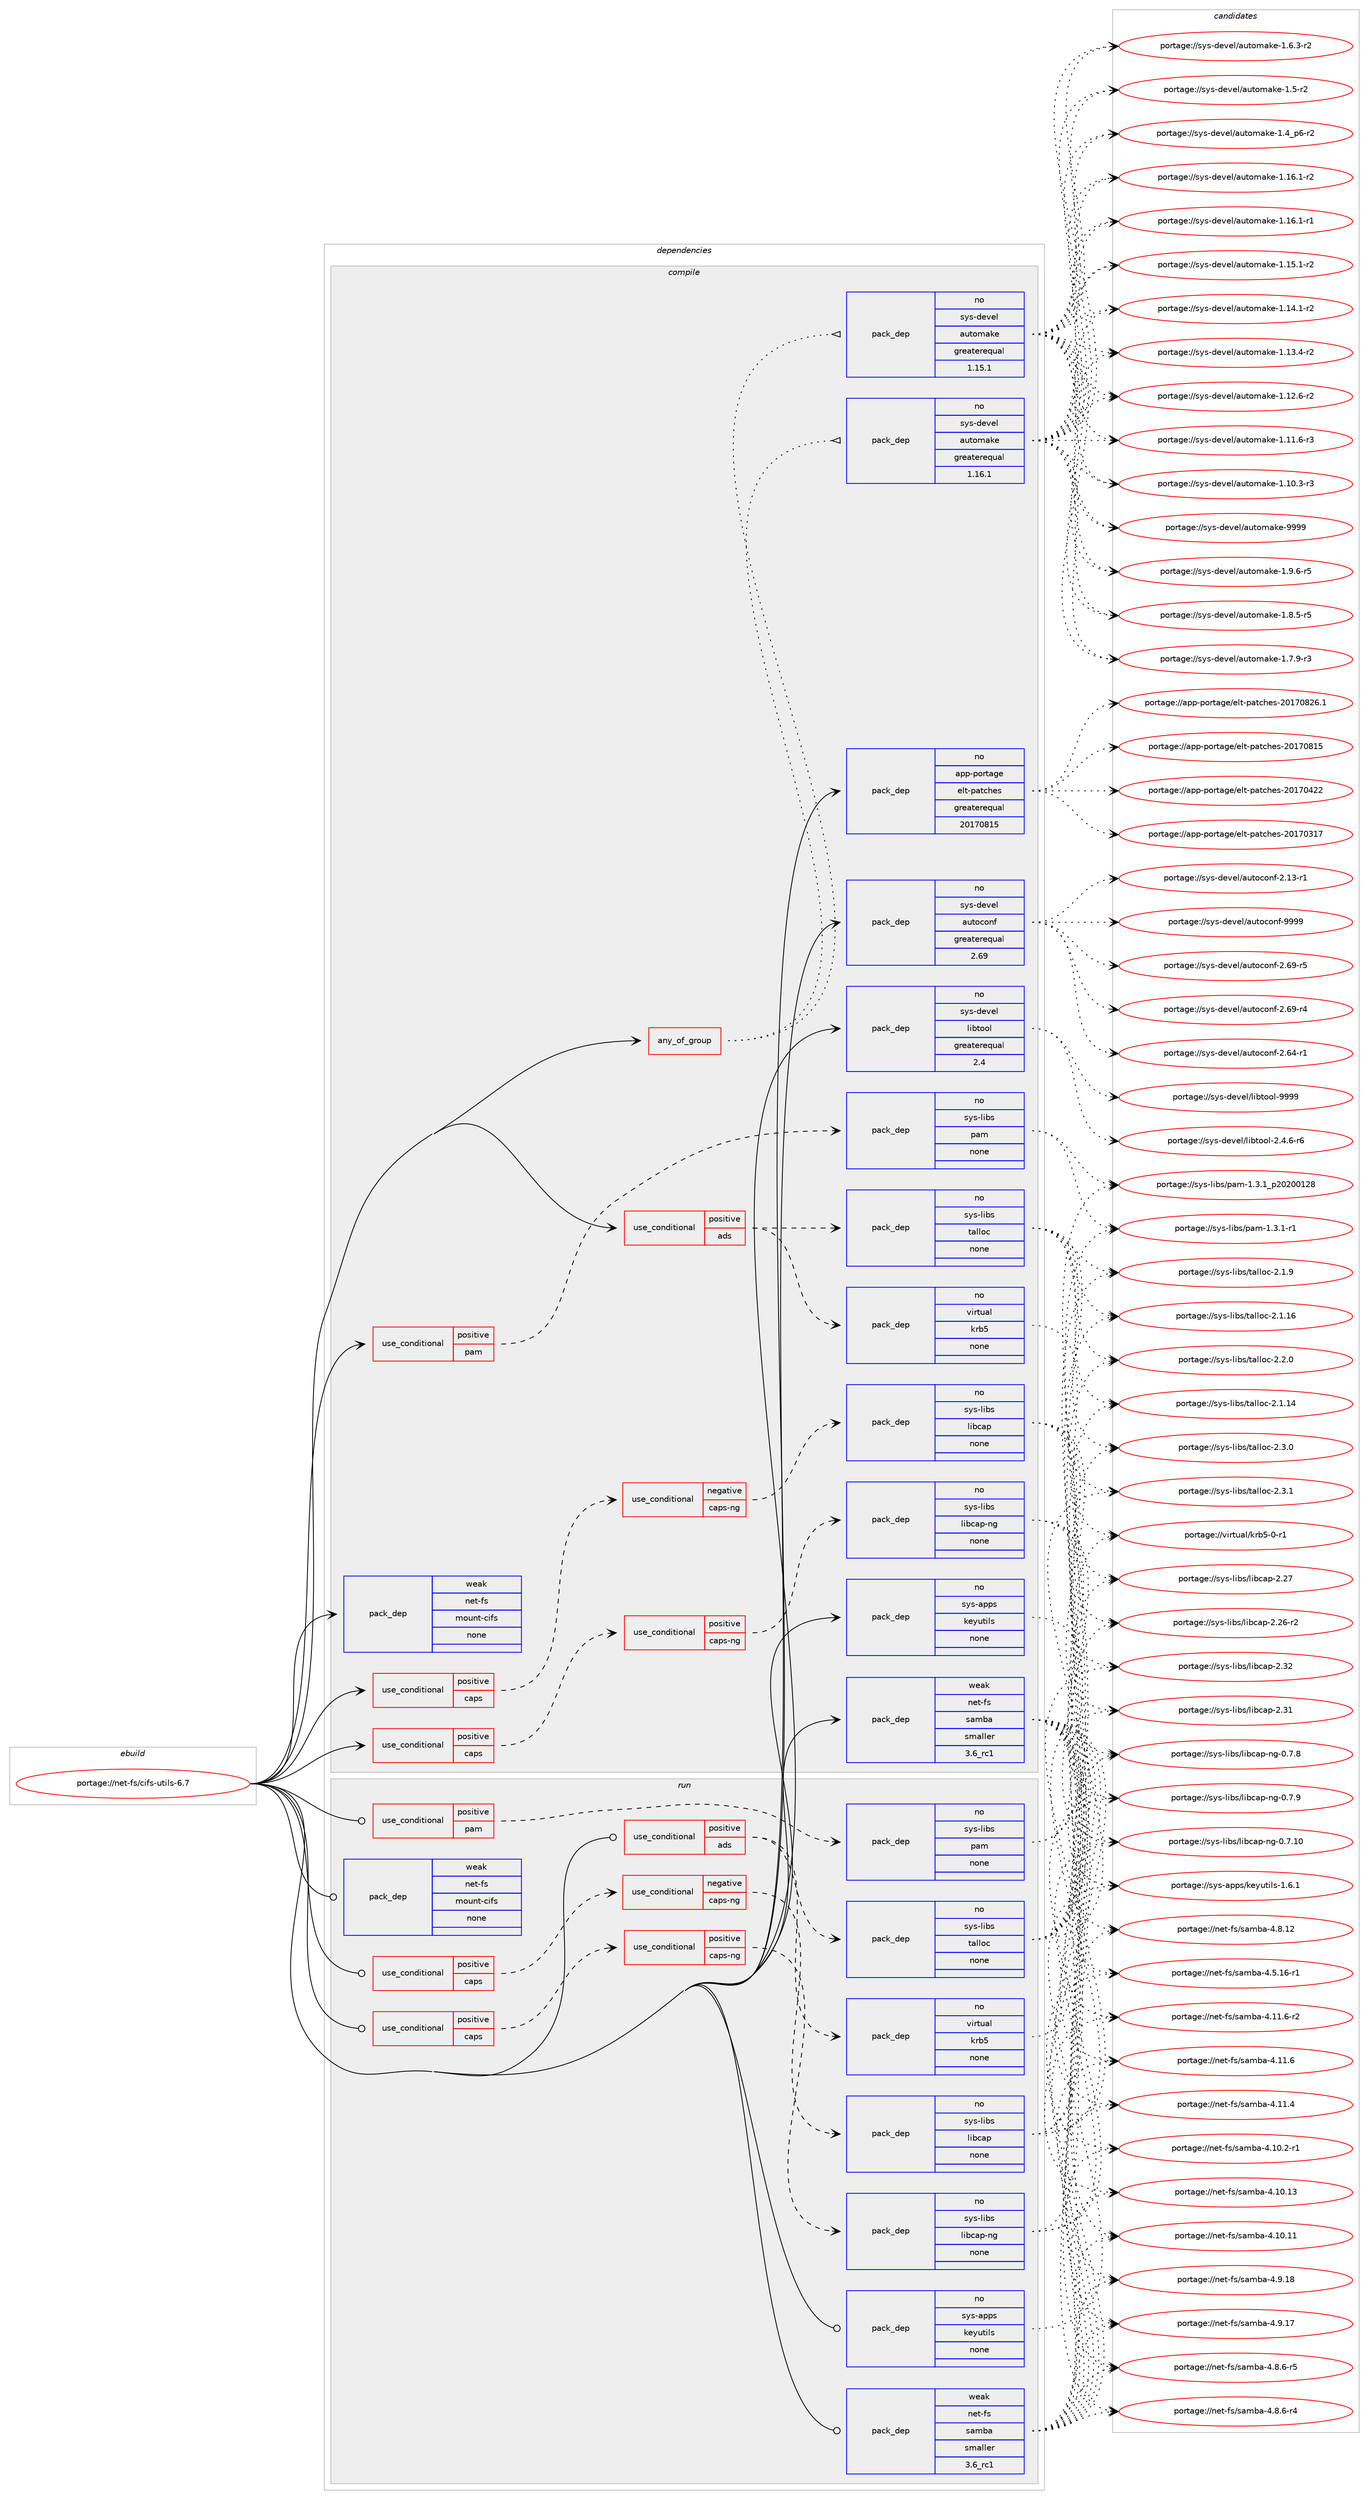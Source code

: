 digraph prolog {

# *************
# Graph options
# *************

newrank=true;
concentrate=true;
compound=true;
graph [rankdir=LR,fontname=Helvetica,fontsize=10,ranksep=1.5];#, ranksep=2.5, nodesep=0.2];
edge  [arrowhead=vee];
node  [fontname=Helvetica,fontsize=10];

# **********
# The ebuild
# **********

subgraph cluster_leftcol {
color=gray;
rank=same;
label=<<i>ebuild</i>>;
id [label="portage://net-fs/cifs-utils-6.7", color=red, width=4, href="../net-fs/cifs-utils-6.7.svg"];
}

# ****************
# The dependencies
# ****************

subgraph cluster_midcol {
color=gray;
label=<<i>dependencies</i>>;
subgraph cluster_compile {
fillcolor="#eeeeee";
style=filled;
label=<<i>compile</i>>;
subgraph any2257 {
dependency145442 [label=<<TABLE BORDER="0" CELLBORDER="1" CELLSPACING="0" CELLPADDING="4"><TR><TD CELLPADDING="10">any_of_group</TD></TR></TABLE>>, shape=none, color=red];subgraph pack111185 {
dependency145443 [label=<<TABLE BORDER="0" CELLBORDER="1" CELLSPACING="0" CELLPADDING="4" WIDTH="220"><TR><TD ROWSPAN="6" CELLPADDING="30">pack_dep</TD></TR><TR><TD WIDTH="110">no</TD></TR><TR><TD>sys-devel</TD></TR><TR><TD>automake</TD></TR><TR><TD>greaterequal</TD></TR><TR><TD>1.16.1</TD></TR></TABLE>>, shape=none, color=blue];
}
dependency145442:e -> dependency145443:w [weight=20,style="dotted",arrowhead="oinv"];
subgraph pack111186 {
dependency145444 [label=<<TABLE BORDER="0" CELLBORDER="1" CELLSPACING="0" CELLPADDING="4" WIDTH="220"><TR><TD ROWSPAN="6" CELLPADDING="30">pack_dep</TD></TR><TR><TD WIDTH="110">no</TD></TR><TR><TD>sys-devel</TD></TR><TR><TD>automake</TD></TR><TR><TD>greaterequal</TD></TR><TR><TD>1.15.1</TD></TR></TABLE>>, shape=none, color=blue];
}
dependency145442:e -> dependency145444:w [weight=20,style="dotted",arrowhead="oinv"];
}
id:e -> dependency145442:w [weight=20,style="solid",arrowhead="vee"];
subgraph cond31848 {
dependency145445 [label=<<TABLE BORDER="0" CELLBORDER="1" CELLSPACING="0" CELLPADDING="4"><TR><TD ROWSPAN="3" CELLPADDING="10">use_conditional</TD></TR><TR><TD>positive</TD></TR><TR><TD>ads</TD></TR></TABLE>>, shape=none, color=red];
subgraph pack111187 {
dependency145446 [label=<<TABLE BORDER="0" CELLBORDER="1" CELLSPACING="0" CELLPADDING="4" WIDTH="220"><TR><TD ROWSPAN="6" CELLPADDING="30">pack_dep</TD></TR><TR><TD WIDTH="110">no</TD></TR><TR><TD>sys-libs</TD></TR><TR><TD>talloc</TD></TR><TR><TD>none</TD></TR><TR><TD></TD></TR></TABLE>>, shape=none, color=blue];
}
dependency145445:e -> dependency145446:w [weight=20,style="dashed",arrowhead="vee"];
subgraph pack111188 {
dependency145447 [label=<<TABLE BORDER="0" CELLBORDER="1" CELLSPACING="0" CELLPADDING="4" WIDTH="220"><TR><TD ROWSPAN="6" CELLPADDING="30">pack_dep</TD></TR><TR><TD WIDTH="110">no</TD></TR><TR><TD>virtual</TD></TR><TR><TD>krb5</TD></TR><TR><TD>none</TD></TR><TR><TD></TD></TR></TABLE>>, shape=none, color=blue];
}
dependency145445:e -> dependency145447:w [weight=20,style="dashed",arrowhead="vee"];
}
id:e -> dependency145445:w [weight=20,style="solid",arrowhead="vee"];
subgraph cond31849 {
dependency145448 [label=<<TABLE BORDER="0" CELLBORDER="1" CELLSPACING="0" CELLPADDING="4"><TR><TD ROWSPAN="3" CELLPADDING="10">use_conditional</TD></TR><TR><TD>positive</TD></TR><TR><TD>caps</TD></TR></TABLE>>, shape=none, color=red];
subgraph cond31850 {
dependency145449 [label=<<TABLE BORDER="0" CELLBORDER="1" CELLSPACING="0" CELLPADDING="4"><TR><TD ROWSPAN="3" CELLPADDING="10">use_conditional</TD></TR><TR><TD>negative</TD></TR><TR><TD>caps-ng</TD></TR></TABLE>>, shape=none, color=red];
subgraph pack111189 {
dependency145450 [label=<<TABLE BORDER="0" CELLBORDER="1" CELLSPACING="0" CELLPADDING="4" WIDTH="220"><TR><TD ROWSPAN="6" CELLPADDING="30">pack_dep</TD></TR><TR><TD WIDTH="110">no</TD></TR><TR><TD>sys-libs</TD></TR><TR><TD>libcap</TD></TR><TR><TD>none</TD></TR><TR><TD></TD></TR></TABLE>>, shape=none, color=blue];
}
dependency145449:e -> dependency145450:w [weight=20,style="dashed",arrowhead="vee"];
}
dependency145448:e -> dependency145449:w [weight=20,style="dashed",arrowhead="vee"];
}
id:e -> dependency145448:w [weight=20,style="solid",arrowhead="vee"];
subgraph cond31851 {
dependency145451 [label=<<TABLE BORDER="0" CELLBORDER="1" CELLSPACING="0" CELLPADDING="4"><TR><TD ROWSPAN="3" CELLPADDING="10">use_conditional</TD></TR><TR><TD>positive</TD></TR><TR><TD>caps</TD></TR></TABLE>>, shape=none, color=red];
subgraph cond31852 {
dependency145452 [label=<<TABLE BORDER="0" CELLBORDER="1" CELLSPACING="0" CELLPADDING="4"><TR><TD ROWSPAN="3" CELLPADDING="10">use_conditional</TD></TR><TR><TD>positive</TD></TR><TR><TD>caps-ng</TD></TR></TABLE>>, shape=none, color=red];
subgraph pack111190 {
dependency145453 [label=<<TABLE BORDER="0" CELLBORDER="1" CELLSPACING="0" CELLPADDING="4" WIDTH="220"><TR><TD ROWSPAN="6" CELLPADDING="30">pack_dep</TD></TR><TR><TD WIDTH="110">no</TD></TR><TR><TD>sys-libs</TD></TR><TR><TD>libcap-ng</TD></TR><TR><TD>none</TD></TR><TR><TD></TD></TR></TABLE>>, shape=none, color=blue];
}
dependency145452:e -> dependency145453:w [weight=20,style="dashed",arrowhead="vee"];
}
dependency145451:e -> dependency145452:w [weight=20,style="dashed",arrowhead="vee"];
}
id:e -> dependency145451:w [weight=20,style="solid",arrowhead="vee"];
subgraph cond31853 {
dependency145454 [label=<<TABLE BORDER="0" CELLBORDER="1" CELLSPACING="0" CELLPADDING="4"><TR><TD ROWSPAN="3" CELLPADDING="10">use_conditional</TD></TR><TR><TD>positive</TD></TR><TR><TD>pam</TD></TR></TABLE>>, shape=none, color=red];
subgraph pack111191 {
dependency145455 [label=<<TABLE BORDER="0" CELLBORDER="1" CELLSPACING="0" CELLPADDING="4" WIDTH="220"><TR><TD ROWSPAN="6" CELLPADDING="30">pack_dep</TD></TR><TR><TD WIDTH="110">no</TD></TR><TR><TD>sys-libs</TD></TR><TR><TD>pam</TD></TR><TR><TD>none</TD></TR><TR><TD></TD></TR></TABLE>>, shape=none, color=blue];
}
dependency145454:e -> dependency145455:w [weight=20,style="dashed",arrowhead="vee"];
}
id:e -> dependency145454:w [weight=20,style="solid",arrowhead="vee"];
subgraph pack111192 {
dependency145456 [label=<<TABLE BORDER="0" CELLBORDER="1" CELLSPACING="0" CELLPADDING="4" WIDTH="220"><TR><TD ROWSPAN="6" CELLPADDING="30">pack_dep</TD></TR><TR><TD WIDTH="110">no</TD></TR><TR><TD>app-portage</TD></TR><TR><TD>elt-patches</TD></TR><TR><TD>greaterequal</TD></TR><TR><TD>20170815</TD></TR></TABLE>>, shape=none, color=blue];
}
id:e -> dependency145456:w [weight=20,style="solid",arrowhead="vee"];
subgraph pack111193 {
dependency145457 [label=<<TABLE BORDER="0" CELLBORDER="1" CELLSPACING="0" CELLPADDING="4" WIDTH="220"><TR><TD ROWSPAN="6" CELLPADDING="30">pack_dep</TD></TR><TR><TD WIDTH="110">no</TD></TR><TR><TD>sys-apps</TD></TR><TR><TD>keyutils</TD></TR><TR><TD>none</TD></TR><TR><TD></TD></TR></TABLE>>, shape=none, color=blue];
}
id:e -> dependency145457:w [weight=20,style="solid",arrowhead="vee"];
subgraph pack111194 {
dependency145458 [label=<<TABLE BORDER="0" CELLBORDER="1" CELLSPACING="0" CELLPADDING="4" WIDTH="220"><TR><TD ROWSPAN="6" CELLPADDING="30">pack_dep</TD></TR><TR><TD WIDTH="110">no</TD></TR><TR><TD>sys-devel</TD></TR><TR><TD>autoconf</TD></TR><TR><TD>greaterequal</TD></TR><TR><TD>2.69</TD></TR></TABLE>>, shape=none, color=blue];
}
id:e -> dependency145458:w [weight=20,style="solid",arrowhead="vee"];
subgraph pack111195 {
dependency145459 [label=<<TABLE BORDER="0" CELLBORDER="1" CELLSPACING="0" CELLPADDING="4" WIDTH="220"><TR><TD ROWSPAN="6" CELLPADDING="30">pack_dep</TD></TR><TR><TD WIDTH="110">no</TD></TR><TR><TD>sys-devel</TD></TR><TR><TD>libtool</TD></TR><TR><TD>greaterequal</TD></TR><TR><TD>2.4</TD></TR></TABLE>>, shape=none, color=blue];
}
id:e -> dependency145459:w [weight=20,style="solid",arrowhead="vee"];
subgraph pack111196 {
dependency145460 [label=<<TABLE BORDER="0" CELLBORDER="1" CELLSPACING="0" CELLPADDING="4" WIDTH="220"><TR><TD ROWSPAN="6" CELLPADDING="30">pack_dep</TD></TR><TR><TD WIDTH="110">weak</TD></TR><TR><TD>net-fs</TD></TR><TR><TD>mount-cifs</TD></TR><TR><TD>none</TD></TR><TR><TD></TD></TR></TABLE>>, shape=none, color=blue];
}
id:e -> dependency145460:w [weight=20,style="solid",arrowhead="vee"];
subgraph pack111197 {
dependency145461 [label=<<TABLE BORDER="0" CELLBORDER="1" CELLSPACING="0" CELLPADDING="4" WIDTH="220"><TR><TD ROWSPAN="6" CELLPADDING="30">pack_dep</TD></TR><TR><TD WIDTH="110">weak</TD></TR><TR><TD>net-fs</TD></TR><TR><TD>samba</TD></TR><TR><TD>smaller</TD></TR><TR><TD>3.6_rc1</TD></TR></TABLE>>, shape=none, color=blue];
}
id:e -> dependency145461:w [weight=20,style="solid",arrowhead="vee"];
}
subgraph cluster_compileandrun {
fillcolor="#eeeeee";
style=filled;
label=<<i>compile and run</i>>;
}
subgraph cluster_run {
fillcolor="#eeeeee";
style=filled;
label=<<i>run</i>>;
subgraph cond31854 {
dependency145462 [label=<<TABLE BORDER="0" CELLBORDER="1" CELLSPACING="0" CELLPADDING="4"><TR><TD ROWSPAN="3" CELLPADDING="10">use_conditional</TD></TR><TR><TD>positive</TD></TR><TR><TD>ads</TD></TR></TABLE>>, shape=none, color=red];
subgraph pack111198 {
dependency145463 [label=<<TABLE BORDER="0" CELLBORDER="1" CELLSPACING="0" CELLPADDING="4" WIDTH="220"><TR><TD ROWSPAN="6" CELLPADDING="30">pack_dep</TD></TR><TR><TD WIDTH="110">no</TD></TR><TR><TD>sys-libs</TD></TR><TR><TD>talloc</TD></TR><TR><TD>none</TD></TR><TR><TD></TD></TR></TABLE>>, shape=none, color=blue];
}
dependency145462:e -> dependency145463:w [weight=20,style="dashed",arrowhead="vee"];
subgraph pack111199 {
dependency145464 [label=<<TABLE BORDER="0" CELLBORDER="1" CELLSPACING="0" CELLPADDING="4" WIDTH="220"><TR><TD ROWSPAN="6" CELLPADDING="30">pack_dep</TD></TR><TR><TD WIDTH="110">no</TD></TR><TR><TD>virtual</TD></TR><TR><TD>krb5</TD></TR><TR><TD>none</TD></TR><TR><TD></TD></TR></TABLE>>, shape=none, color=blue];
}
dependency145462:e -> dependency145464:w [weight=20,style="dashed",arrowhead="vee"];
}
id:e -> dependency145462:w [weight=20,style="solid",arrowhead="odot"];
subgraph cond31855 {
dependency145465 [label=<<TABLE BORDER="0" CELLBORDER="1" CELLSPACING="0" CELLPADDING="4"><TR><TD ROWSPAN="3" CELLPADDING="10">use_conditional</TD></TR><TR><TD>positive</TD></TR><TR><TD>caps</TD></TR></TABLE>>, shape=none, color=red];
subgraph cond31856 {
dependency145466 [label=<<TABLE BORDER="0" CELLBORDER="1" CELLSPACING="0" CELLPADDING="4"><TR><TD ROWSPAN="3" CELLPADDING="10">use_conditional</TD></TR><TR><TD>negative</TD></TR><TR><TD>caps-ng</TD></TR></TABLE>>, shape=none, color=red];
subgraph pack111200 {
dependency145467 [label=<<TABLE BORDER="0" CELLBORDER="1" CELLSPACING="0" CELLPADDING="4" WIDTH="220"><TR><TD ROWSPAN="6" CELLPADDING="30">pack_dep</TD></TR><TR><TD WIDTH="110">no</TD></TR><TR><TD>sys-libs</TD></TR><TR><TD>libcap</TD></TR><TR><TD>none</TD></TR><TR><TD></TD></TR></TABLE>>, shape=none, color=blue];
}
dependency145466:e -> dependency145467:w [weight=20,style="dashed",arrowhead="vee"];
}
dependency145465:e -> dependency145466:w [weight=20,style="dashed",arrowhead="vee"];
}
id:e -> dependency145465:w [weight=20,style="solid",arrowhead="odot"];
subgraph cond31857 {
dependency145468 [label=<<TABLE BORDER="0" CELLBORDER="1" CELLSPACING="0" CELLPADDING="4"><TR><TD ROWSPAN="3" CELLPADDING="10">use_conditional</TD></TR><TR><TD>positive</TD></TR><TR><TD>caps</TD></TR></TABLE>>, shape=none, color=red];
subgraph cond31858 {
dependency145469 [label=<<TABLE BORDER="0" CELLBORDER="1" CELLSPACING="0" CELLPADDING="4"><TR><TD ROWSPAN="3" CELLPADDING="10">use_conditional</TD></TR><TR><TD>positive</TD></TR><TR><TD>caps-ng</TD></TR></TABLE>>, shape=none, color=red];
subgraph pack111201 {
dependency145470 [label=<<TABLE BORDER="0" CELLBORDER="1" CELLSPACING="0" CELLPADDING="4" WIDTH="220"><TR><TD ROWSPAN="6" CELLPADDING="30">pack_dep</TD></TR><TR><TD WIDTH="110">no</TD></TR><TR><TD>sys-libs</TD></TR><TR><TD>libcap-ng</TD></TR><TR><TD>none</TD></TR><TR><TD></TD></TR></TABLE>>, shape=none, color=blue];
}
dependency145469:e -> dependency145470:w [weight=20,style="dashed",arrowhead="vee"];
}
dependency145468:e -> dependency145469:w [weight=20,style="dashed",arrowhead="vee"];
}
id:e -> dependency145468:w [weight=20,style="solid",arrowhead="odot"];
subgraph cond31859 {
dependency145471 [label=<<TABLE BORDER="0" CELLBORDER="1" CELLSPACING="0" CELLPADDING="4"><TR><TD ROWSPAN="3" CELLPADDING="10">use_conditional</TD></TR><TR><TD>positive</TD></TR><TR><TD>pam</TD></TR></TABLE>>, shape=none, color=red];
subgraph pack111202 {
dependency145472 [label=<<TABLE BORDER="0" CELLBORDER="1" CELLSPACING="0" CELLPADDING="4" WIDTH="220"><TR><TD ROWSPAN="6" CELLPADDING="30">pack_dep</TD></TR><TR><TD WIDTH="110">no</TD></TR><TR><TD>sys-libs</TD></TR><TR><TD>pam</TD></TR><TR><TD>none</TD></TR><TR><TD></TD></TR></TABLE>>, shape=none, color=blue];
}
dependency145471:e -> dependency145472:w [weight=20,style="dashed",arrowhead="vee"];
}
id:e -> dependency145471:w [weight=20,style="solid",arrowhead="odot"];
subgraph pack111203 {
dependency145473 [label=<<TABLE BORDER="0" CELLBORDER="1" CELLSPACING="0" CELLPADDING="4" WIDTH="220"><TR><TD ROWSPAN="6" CELLPADDING="30">pack_dep</TD></TR><TR><TD WIDTH="110">no</TD></TR><TR><TD>sys-apps</TD></TR><TR><TD>keyutils</TD></TR><TR><TD>none</TD></TR><TR><TD></TD></TR></TABLE>>, shape=none, color=blue];
}
id:e -> dependency145473:w [weight=20,style="solid",arrowhead="odot"];
subgraph pack111204 {
dependency145474 [label=<<TABLE BORDER="0" CELLBORDER="1" CELLSPACING="0" CELLPADDING="4" WIDTH="220"><TR><TD ROWSPAN="6" CELLPADDING="30">pack_dep</TD></TR><TR><TD WIDTH="110">weak</TD></TR><TR><TD>net-fs</TD></TR><TR><TD>mount-cifs</TD></TR><TR><TD>none</TD></TR><TR><TD></TD></TR></TABLE>>, shape=none, color=blue];
}
id:e -> dependency145474:w [weight=20,style="solid",arrowhead="odot"];
subgraph pack111205 {
dependency145475 [label=<<TABLE BORDER="0" CELLBORDER="1" CELLSPACING="0" CELLPADDING="4" WIDTH="220"><TR><TD ROWSPAN="6" CELLPADDING="30">pack_dep</TD></TR><TR><TD WIDTH="110">weak</TD></TR><TR><TD>net-fs</TD></TR><TR><TD>samba</TD></TR><TR><TD>smaller</TD></TR><TR><TD>3.6_rc1</TD></TR></TABLE>>, shape=none, color=blue];
}
id:e -> dependency145475:w [weight=20,style="solid",arrowhead="odot"];
}
}

# **************
# The candidates
# **************

subgraph cluster_choices {
rank=same;
color=gray;
label=<<i>candidates</i>>;

subgraph choice111185 {
color=black;
nodesep=1;
choice115121115451001011181011084797117116111109971071014557575757 [label="portage://sys-devel/automake-9999", color=red, width=4,href="../sys-devel/automake-9999.svg"];
choice115121115451001011181011084797117116111109971071014549465746544511453 [label="portage://sys-devel/automake-1.9.6-r5", color=red, width=4,href="../sys-devel/automake-1.9.6-r5.svg"];
choice115121115451001011181011084797117116111109971071014549465646534511453 [label="portage://sys-devel/automake-1.8.5-r5", color=red, width=4,href="../sys-devel/automake-1.8.5-r5.svg"];
choice115121115451001011181011084797117116111109971071014549465546574511451 [label="portage://sys-devel/automake-1.7.9-r3", color=red, width=4,href="../sys-devel/automake-1.7.9-r3.svg"];
choice115121115451001011181011084797117116111109971071014549465446514511450 [label="portage://sys-devel/automake-1.6.3-r2", color=red, width=4,href="../sys-devel/automake-1.6.3-r2.svg"];
choice11512111545100101118101108479711711611110997107101454946534511450 [label="portage://sys-devel/automake-1.5-r2", color=red, width=4,href="../sys-devel/automake-1.5-r2.svg"];
choice115121115451001011181011084797117116111109971071014549465295112544511450 [label="portage://sys-devel/automake-1.4_p6-r2", color=red, width=4,href="../sys-devel/automake-1.4_p6-r2.svg"];
choice11512111545100101118101108479711711611110997107101454946495446494511450 [label="portage://sys-devel/automake-1.16.1-r2", color=red, width=4,href="../sys-devel/automake-1.16.1-r2.svg"];
choice11512111545100101118101108479711711611110997107101454946495446494511449 [label="portage://sys-devel/automake-1.16.1-r1", color=red, width=4,href="../sys-devel/automake-1.16.1-r1.svg"];
choice11512111545100101118101108479711711611110997107101454946495346494511450 [label="portage://sys-devel/automake-1.15.1-r2", color=red, width=4,href="../sys-devel/automake-1.15.1-r2.svg"];
choice11512111545100101118101108479711711611110997107101454946495246494511450 [label="portage://sys-devel/automake-1.14.1-r2", color=red, width=4,href="../sys-devel/automake-1.14.1-r2.svg"];
choice11512111545100101118101108479711711611110997107101454946495146524511450 [label="portage://sys-devel/automake-1.13.4-r2", color=red, width=4,href="../sys-devel/automake-1.13.4-r2.svg"];
choice11512111545100101118101108479711711611110997107101454946495046544511450 [label="portage://sys-devel/automake-1.12.6-r2", color=red, width=4,href="../sys-devel/automake-1.12.6-r2.svg"];
choice11512111545100101118101108479711711611110997107101454946494946544511451 [label="portage://sys-devel/automake-1.11.6-r3", color=red, width=4,href="../sys-devel/automake-1.11.6-r3.svg"];
choice11512111545100101118101108479711711611110997107101454946494846514511451 [label="portage://sys-devel/automake-1.10.3-r3", color=red, width=4,href="../sys-devel/automake-1.10.3-r3.svg"];
dependency145443:e -> choice115121115451001011181011084797117116111109971071014557575757:w [style=dotted,weight="100"];
dependency145443:e -> choice115121115451001011181011084797117116111109971071014549465746544511453:w [style=dotted,weight="100"];
dependency145443:e -> choice115121115451001011181011084797117116111109971071014549465646534511453:w [style=dotted,weight="100"];
dependency145443:e -> choice115121115451001011181011084797117116111109971071014549465546574511451:w [style=dotted,weight="100"];
dependency145443:e -> choice115121115451001011181011084797117116111109971071014549465446514511450:w [style=dotted,weight="100"];
dependency145443:e -> choice11512111545100101118101108479711711611110997107101454946534511450:w [style=dotted,weight="100"];
dependency145443:e -> choice115121115451001011181011084797117116111109971071014549465295112544511450:w [style=dotted,weight="100"];
dependency145443:e -> choice11512111545100101118101108479711711611110997107101454946495446494511450:w [style=dotted,weight="100"];
dependency145443:e -> choice11512111545100101118101108479711711611110997107101454946495446494511449:w [style=dotted,weight="100"];
dependency145443:e -> choice11512111545100101118101108479711711611110997107101454946495346494511450:w [style=dotted,weight="100"];
dependency145443:e -> choice11512111545100101118101108479711711611110997107101454946495246494511450:w [style=dotted,weight="100"];
dependency145443:e -> choice11512111545100101118101108479711711611110997107101454946495146524511450:w [style=dotted,weight="100"];
dependency145443:e -> choice11512111545100101118101108479711711611110997107101454946495046544511450:w [style=dotted,weight="100"];
dependency145443:e -> choice11512111545100101118101108479711711611110997107101454946494946544511451:w [style=dotted,weight="100"];
dependency145443:e -> choice11512111545100101118101108479711711611110997107101454946494846514511451:w [style=dotted,weight="100"];
}
subgraph choice111186 {
color=black;
nodesep=1;
choice115121115451001011181011084797117116111109971071014557575757 [label="portage://sys-devel/automake-9999", color=red, width=4,href="../sys-devel/automake-9999.svg"];
choice115121115451001011181011084797117116111109971071014549465746544511453 [label="portage://sys-devel/automake-1.9.6-r5", color=red, width=4,href="../sys-devel/automake-1.9.6-r5.svg"];
choice115121115451001011181011084797117116111109971071014549465646534511453 [label="portage://sys-devel/automake-1.8.5-r5", color=red, width=4,href="../sys-devel/automake-1.8.5-r5.svg"];
choice115121115451001011181011084797117116111109971071014549465546574511451 [label="portage://sys-devel/automake-1.7.9-r3", color=red, width=4,href="../sys-devel/automake-1.7.9-r3.svg"];
choice115121115451001011181011084797117116111109971071014549465446514511450 [label="portage://sys-devel/automake-1.6.3-r2", color=red, width=4,href="../sys-devel/automake-1.6.3-r2.svg"];
choice11512111545100101118101108479711711611110997107101454946534511450 [label="portage://sys-devel/automake-1.5-r2", color=red, width=4,href="../sys-devel/automake-1.5-r2.svg"];
choice115121115451001011181011084797117116111109971071014549465295112544511450 [label="portage://sys-devel/automake-1.4_p6-r2", color=red, width=4,href="../sys-devel/automake-1.4_p6-r2.svg"];
choice11512111545100101118101108479711711611110997107101454946495446494511450 [label="portage://sys-devel/automake-1.16.1-r2", color=red, width=4,href="../sys-devel/automake-1.16.1-r2.svg"];
choice11512111545100101118101108479711711611110997107101454946495446494511449 [label="portage://sys-devel/automake-1.16.1-r1", color=red, width=4,href="../sys-devel/automake-1.16.1-r1.svg"];
choice11512111545100101118101108479711711611110997107101454946495346494511450 [label="portage://sys-devel/automake-1.15.1-r2", color=red, width=4,href="../sys-devel/automake-1.15.1-r2.svg"];
choice11512111545100101118101108479711711611110997107101454946495246494511450 [label="portage://sys-devel/automake-1.14.1-r2", color=red, width=4,href="../sys-devel/automake-1.14.1-r2.svg"];
choice11512111545100101118101108479711711611110997107101454946495146524511450 [label="portage://sys-devel/automake-1.13.4-r2", color=red, width=4,href="../sys-devel/automake-1.13.4-r2.svg"];
choice11512111545100101118101108479711711611110997107101454946495046544511450 [label="portage://sys-devel/automake-1.12.6-r2", color=red, width=4,href="../sys-devel/automake-1.12.6-r2.svg"];
choice11512111545100101118101108479711711611110997107101454946494946544511451 [label="portage://sys-devel/automake-1.11.6-r3", color=red, width=4,href="../sys-devel/automake-1.11.6-r3.svg"];
choice11512111545100101118101108479711711611110997107101454946494846514511451 [label="portage://sys-devel/automake-1.10.3-r3", color=red, width=4,href="../sys-devel/automake-1.10.3-r3.svg"];
dependency145444:e -> choice115121115451001011181011084797117116111109971071014557575757:w [style=dotted,weight="100"];
dependency145444:e -> choice115121115451001011181011084797117116111109971071014549465746544511453:w [style=dotted,weight="100"];
dependency145444:e -> choice115121115451001011181011084797117116111109971071014549465646534511453:w [style=dotted,weight="100"];
dependency145444:e -> choice115121115451001011181011084797117116111109971071014549465546574511451:w [style=dotted,weight="100"];
dependency145444:e -> choice115121115451001011181011084797117116111109971071014549465446514511450:w [style=dotted,weight="100"];
dependency145444:e -> choice11512111545100101118101108479711711611110997107101454946534511450:w [style=dotted,weight="100"];
dependency145444:e -> choice115121115451001011181011084797117116111109971071014549465295112544511450:w [style=dotted,weight="100"];
dependency145444:e -> choice11512111545100101118101108479711711611110997107101454946495446494511450:w [style=dotted,weight="100"];
dependency145444:e -> choice11512111545100101118101108479711711611110997107101454946495446494511449:w [style=dotted,weight="100"];
dependency145444:e -> choice11512111545100101118101108479711711611110997107101454946495346494511450:w [style=dotted,weight="100"];
dependency145444:e -> choice11512111545100101118101108479711711611110997107101454946495246494511450:w [style=dotted,weight="100"];
dependency145444:e -> choice11512111545100101118101108479711711611110997107101454946495146524511450:w [style=dotted,weight="100"];
dependency145444:e -> choice11512111545100101118101108479711711611110997107101454946495046544511450:w [style=dotted,weight="100"];
dependency145444:e -> choice11512111545100101118101108479711711611110997107101454946494946544511451:w [style=dotted,weight="100"];
dependency145444:e -> choice11512111545100101118101108479711711611110997107101454946494846514511451:w [style=dotted,weight="100"];
}
subgraph choice111187 {
color=black;
nodesep=1;
choice1151211154510810598115471169710810811199455046514649 [label="portage://sys-libs/talloc-2.3.1", color=red, width=4,href="../sys-libs/talloc-2.3.1.svg"];
choice1151211154510810598115471169710810811199455046514648 [label="portage://sys-libs/talloc-2.3.0", color=red, width=4,href="../sys-libs/talloc-2.3.0.svg"];
choice1151211154510810598115471169710810811199455046504648 [label="portage://sys-libs/talloc-2.2.0", color=red, width=4,href="../sys-libs/talloc-2.2.0.svg"];
choice1151211154510810598115471169710810811199455046494657 [label="portage://sys-libs/talloc-2.1.9", color=red, width=4,href="../sys-libs/talloc-2.1.9.svg"];
choice115121115451081059811547116971081081119945504649464954 [label="portage://sys-libs/talloc-2.1.16", color=red, width=4,href="../sys-libs/talloc-2.1.16.svg"];
choice115121115451081059811547116971081081119945504649464952 [label="portage://sys-libs/talloc-2.1.14", color=red, width=4,href="../sys-libs/talloc-2.1.14.svg"];
dependency145446:e -> choice1151211154510810598115471169710810811199455046514649:w [style=dotted,weight="100"];
dependency145446:e -> choice1151211154510810598115471169710810811199455046514648:w [style=dotted,weight="100"];
dependency145446:e -> choice1151211154510810598115471169710810811199455046504648:w [style=dotted,weight="100"];
dependency145446:e -> choice1151211154510810598115471169710810811199455046494657:w [style=dotted,weight="100"];
dependency145446:e -> choice115121115451081059811547116971081081119945504649464954:w [style=dotted,weight="100"];
dependency145446:e -> choice115121115451081059811547116971081081119945504649464952:w [style=dotted,weight="100"];
}
subgraph choice111188 {
color=black;
nodesep=1;
choice1181051141161179710847107114985345484511449 [label="portage://virtual/krb5-0-r1", color=red, width=4,href="../virtual/krb5-0-r1.svg"];
dependency145447:e -> choice1181051141161179710847107114985345484511449:w [style=dotted,weight="100"];
}
subgraph choice111189 {
color=black;
nodesep=1;
choice1151211154510810598115471081059899971124550465150 [label="portage://sys-libs/libcap-2.32", color=red, width=4,href="../sys-libs/libcap-2.32.svg"];
choice1151211154510810598115471081059899971124550465149 [label="portage://sys-libs/libcap-2.31", color=red, width=4,href="../sys-libs/libcap-2.31.svg"];
choice1151211154510810598115471081059899971124550465055 [label="portage://sys-libs/libcap-2.27", color=red, width=4,href="../sys-libs/libcap-2.27.svg"];
choice11512111545108105981154710810598999711245504650544511450 [label="portage://sys-libs/libcap-2.26-r2", color=red, width=4,href="../sys-libs/libcap-2.26-r2.svg"];
dependency145450:e -> choice1151211154510810598115471081059899971124550465150:w [style=dotted,weight="100"];
dependency145450:e -> choice1151211154510810598115471081059899971124550465149:w [style=dotted,weight="100"];
dependency145450:e -> choice1151211154510810598115471081059899971124550465055:w [style=dotted,weight="100"];
dependency145450:e -> choice11512111545108105981154710810598999711245504650544511450:w [style=dotted,weight="100"];
}
subgraph choice111190 {
color=black;
nodesep=1;
choice11512111545108105981154710810598999711245110103454846554657 [label="portage://sys-libs/libcap-ng-0.7.9", color=red, width=4,href="../sys-libs/libcap-ng-0.7.9.svg"];
choice11512111545108105981154710810598999711245110103454846554656 [label="portage://sys-libs/libcap-ng-0.7.8", color=red, width=4,href="../sys-libs/libcap-ng-0.7.8.svg"];
choice1151211154510810598115471081059899971124511010345484655464948 [label="portage://sys-libs/libcap-ng-0.7.10", color=red, width=4,href="../sys-libs/libcap-ng-0.7.10.svg"];
dependency145453:e -> choice11512111545108105981154710810598999711245110103454846554657:w [style=dotted,weight="100"];
dependency145453:e -> choice11512111545108105981154710810598999711245110103454846554656:w [style=dotted,weight="100"];
dependency145453:e -> choice1151211154510810598115471081059899971124511010345484655464948:w [style=dotted,weight="100"];
}
subgraph choice111191 {
color=black;
nodesep=1;
choice11512111545108105981154711297109454946514649951125048504848495056 [label="portage://sys-libs/pam-1.3.1_p20200128", color=red, width=4,href="../sys-libs/pam-1.3.1_p20200128.svg"];
choice115121115451081059811547112971094549465146494511449 [label="portage://sys-libs/pam-1.3.1-r1", color=red, width=4,href="../sys-libs/pam-1.3.1-r1.svg"];
dependency145455:e -> choice11512111545108105981154711297109454946514649951125048504848495056:w [style=dotted,weight="100"];
dependency145455:e -> choice115121115451081059811547112971094549465146494511449:w [style=dotted,weight="100"];
}
subgraph choice111192 {
color=black;
nodesep=1;
choice971121124511211111411697103101471011081164511297116991041011154550484955485650544649 [label="portage://app-portage/elt-patches-20170826.1", color=red, width=4,href="../app-portage/elt-patches-20170826.1.svg"];
choice97112112451121111141169710310147101108116451129711699104101115455048495548564953 [label="portage://app-portage/elt-patches-20170815", color=red, width=4,href="../app-portage/elt-patches-20170815.svg"];
choice97112112451121111141169710310147101108116451129711699104101115455048495548525050 [label="portage://app-portage/elt-patches-20170422", color=red, width=4,href="../app-portage/elt-patches-20170422.svg"];
choice97112112451121111141169710310147101108116451129711699104101115455048495548514955 [label="portage://app-portage/elt-patches-20170317", color=red, width=4,href="../app-portage/elt-patches-20170317.svg"];
dependency145456:e -> choice971121124511211111411697103101471011081164511297116991041011154550484955485650544649:w [style=dotted,weight="100"];
dependency145456:e -> choice97112112451121111141169710310147101108116451129711699104101115455048495548564953:w [style=dotted,weight="100"];
dependency145456:e -> choice97112112451121111141169710310147101108116451129711699104101115455048495548525050:w [style=dotted,weight="100"];
dependency145456:e -> choice97112112451121111141169710310147101108116451129711699104101115455048495548514955:w [style=dotted,weight="100"];
}
subgraph choice111193 {
color=black;
nodesep=1;
choice115121115459711211211547107101121117116105108115454946544649 [label="portage://sys-apps/keyutils-1.6.1", color=red, width=4,href="../sys-apps/keyutils-1.6.1.svg"];
dependency145457:e -> choice115121115459711211211547107101121117116105108115454946544649:w [style=dotted,weight="100"];
}
subgraph choice111194 {
color=black;
nodesep=1;
choice115121115451001011181011084797117116111991111101024557575757 [label="portage://sys-devel/autoconf-9999", color=red, width=4,href="../sys-devel/autoconf-9999.svg"];
choice1151211154510010111810110847971171161119911111010245504654574511453 [label="portage://sys-devel/autoconf-2.69-r5", color=red, width=4,href="../sys-devel/autoconf-2.69-r5.svg"];
choice1151211154510010111810110847971171161119911111010245504654574511452 [label="portage://sys-devel/autoconf-2.69-r4", color=red, width=4,href="../sys-devel/autoconf-2.69-r4.svg"];
choice1151211154510010111810110847971171161119911111010245504654524511449 [label="portage://sys-devel/autoconf-2.64-r1", color=red, width=4,href="../sys-devel/autoconf-2.64-r1.svg"];
choice1151211154510010111810110847971171161119911111010245504649514511449 [label="portage://sys-devel/autoconf-2.13-r1", color=red, width=4,href="../sys-devel/autoconf-2.13-r1.svg"];
dependency145458:e -> choice115121115451001011181011084797117116111991111101024557575757:w [style=dotted,weight="100"];
dependency145458:e -> choice1151211154510010111810110847971171161119911111010245504654574511453:w [style=dotted,weight="100"];
dependency145458:e -> choice1151211154510010111810110847971171161119911111010245504654574511452:w [style=dotted,weight="100"];
dependency145458:e -> choice1151211154510010111810110847971171161119911111010245504654524511449:w [style=dotted,weight="100"];
dependency145458:e -> choice1151211154510010111810110847971171161119911111010245504649514511449:w [style=dotted,weight="100"];
}
subgraph choice111195 {
color=black;
nodesep=1;
choice1151211154510010111810110847108105981161111111084557575757 [label="portage://sys-devel/libtool-9999", color=red, width=4,href="../sys-devel/libtool-9999.svg"];
choice1151211154510010111810110847108105981161111111084550465246544511454 [label="portage://sys-devel/libtool-2.4.6-r6", color=red, width=4,href="../sys-devel/libtool-2.4.6-r6.svg"];
dependency145459:e -> choice1151211154510010111810110847108105981161111111084557575757:w [style=dotted,weight="100"];
dependency145459:e -> choice1151211154510010111810110847108105981161111111084550465246544511454:w [style=dotted,weight="100"];
}
subgraph choice111196 {
color=black;
nodesep=1;
}
subgraph choice111197 {
color=black;
nodesep=1;
choice110101116451021154711597109989745524657464956 [label="portage://net-fs/samba-4.9.18", color=red, width=4,href="../net-fs/samba-4.9.18.svg"];
choice110101116451021154711597109989745524657464955 [label="portage://net-fs/samba-4.9.17", color=red, width=4,href="../net-fs/samba-4.9.17.svg"];
choice11010111645102115471159710998974552465646544511453 [label="portage://net-fs/samba-4.8.6-r5", color=red, width=4,href="../net-fs/samba-4.8.6-r5.svg"];
choice11010111645102115471159710998974552465646544511452 [label="portage://net-fs/samba-4.8.6-r4", color=red, width=4,href="../net-fs/samba-4.8.6-r4.svg"];
choice110101116451021154711597109989745524656464950 [label="portage://net-fs/samba-4.8.12", color=red, width=4,href="../net-fs/samba-4.8.12.svg"];
choice1101011164510211547115971099897455246534649544511449 [label="portage://net-fs/samba-4.5.16-r1", color=red, width=4,href="../net-fs/samba-4.5.16-r1.svg"];
choice1101011164510211547115971099897455246494946544511450 [label="portage://net-fs/samba-4.11.6-r2", color=red, width=4,href="../net-fs/samba-4.11.6-r2.svg"];
choice110101116451021154711597109989745524649494654 [label="portage://net-fs/samba-4.11.6", color=red, width=4,href="../net-fs/samba-4.11.6.svg"];
choice110101116451021154711597109989745524649494652 [label="portage://net-fs/samba-4.11.4", color=red, width=4,href="../net-fs/samba-4.11.4.svg"];
choice1101011164510211547115971099897455246494846504511449 [label="portage://net-fs/samba-4.10.2-r1", color=red, width=4,href="../net-fs/samba-4.10.2-r1.svg"];
choice11010111645102115471159710998974552464948464951 [label="portage://net-fs/samba-4.10.13", color=red, width=4,href="../net-fs/samba-4.10.13.svg"];
choice11010111645102115471159710998974552464948464949 [label="portage://net-fs/samba-4.10.11", color=red, width=4,href="../net-fs/samba-4.10.11.svg"];
dependency145461:e -> choice110101116451021154711597109989745524657464956:w [style=dotted,weight="100"];
dependency145461:e -> choice110101116451021154711597109989745524657464955:w [style=dotted,weight="100"];
dependency145461:e -> choice11010111645102115471159710998974552465646544511453:w [style=dotted,weight="100"];
dependency145461:e -> choice11010111645102115471159710998974552465646544511452:w [style=dotted,weight="100"];
dependency145461:e -> choice110101116451021154711597109989745524656464950:w [style=dotted,weight="100"];
dependency145461:e -> choice1101011164510211547115971099897455246534649544511449:w [style=dotted,weight="100"];
dependency145461:e -> choice1101011164510211547115971099897455246494946544511450:w [style=dotted,weight="100"];
dependency145461:e -> choice110101116451021154711597109989745524649494654:w [style=dotted,weight="100"];
dependency145461:e -> choice110101116451021154711597109989745524649494652:w [style=dotted,weight="100"];
dependency145461:e -> choice1101011164510211547115971099897455246494846504511449:w [style=dotted,weight="100"];
dependency145461:e -> choice11010111645102115471159710998974552464948464951:w [style=dotted,weight="100"];
dependency145461:e -> choice11010111645102115471159710998974552464948464949:w [style=dotted,weight="100"];
}
subgraph choice111198 {
color=black;
nodesep=1;
choice1151211154510810598115471169710810811199455046514649 [label="portage://sys-libs/talloc-2.3.1", color=red, width=4,href="../sys-libs/talloc-2.3.1.svg"];
choice1151211154510810598115471169710810811199455046514648 [label="portage://sys-libs/talloc-2.3.0", color=red, width=4,href="../sys-libs/talloc-2.3.0.svg"];
choice1151211154510810598115471169710810811199455046504648 [label="portage://sys-libs/talloc-2.2.0", color=red, width=4,href="../sys-libs/talloc-2.2.0.svg"];
choice1151211154510810598115471169710810811199455046494657 [label="portage://sys-libs/talloc-2.1.9", color=red, width=4,href="../sys-libs/talloc-2.1.9.svg"];
choice115121115451081059811547116971081081119945504649464954 [label="portage://sys-libs/talloc-2.1.16", color=red, width=4,href="../sys-libs/talloc-2.1.16.svg"];
choice115121115451081059811547116971081081119945504649464952 [label="portage://sys-libs/talloc-2.1.14", color=red, width=4,href="../sys-libs/talloc-2.1.14.svg"];
dependency145463:e -> choice1151211154510810598115471169710810811199455046514649:w [style=dotted,weight="100"];
dependency145463:e -> choice1151211154510810598115471169710810811199455046514648:w [style=dotted,weight="100"];
dependency145463:e -> choice1151211154510810598115471169710810811199455046504648:w [style=dotted,weight="100"];
dependency145463:e -> choice1151211154510810598115471169710810811199455046494657:w [style=dotted,weight="100"];
dependency145463:e -> choice115121115451081059811547116971081081119945504649464954:w [style=dotted,weight="100"];
dependency145463:e -> choice115121115451081059811547116971081081119945504649464952:w [style=dotted,weight="100"];
}
subgraph choice111199 {
color=black;
nodesep=1;
choice1181051141161179710847107114985345484511449 [label="portage://virtual/krb5-0-r1", color=red, width=4,href="../virtual/krb5-0-r1.svg"];
dependency145464:e -> choice1181051141161179710847107114985345484511449:w [style=dotted,weight="100"];
}
subgraph choice111200 {
color=black;
nodesep=1;
choice1151211154510810598115471081059899971124550465150 [label="portage://sys-libs/libcap-2.32", color=red, width=4,href="../sys-libs/libcap-2.32.svg"];
choice1151211154510810598115471081059899971124550465149 [label="portage://sys-libs/libcap-2.31", color=red, width=4,href="../sys-libs/libcap-2.31.svg"];
choice1151211154510810598115471081059899971124550465055 [label="portage://sys-libs/libcap-2.27", color=red, width=4,href="../sys-libs/libcap-2.27.svg"];
choice11512111545108105981154710810598999711245504650544511450 [label="portage://sys-libs/libcap-2.26-r2", color=red, width=4,href="../sys-libs/libcap-2.26-r2.svg"];
dependency145467:e -> choice1151211154510810598115471081059899971124550465150:w [style=dotted,weight="100"];
dependency145467:e -> choice1151211154510810598115471081059899971124550465149:w [style=dotted,weight="100"];
dependency145467:e -> choice1151211154510810598115471081059899971124550465055:w [style=dotted,weight="100"];
dependency145467:e -> choice11512111545108105981154710810598999711245504650544511450:w [style=dotted,weight="100"];
}
subgraph choice111201 {
color=black;
nodesep=1;
choice11512111545108105981154710810598999711245110103454846554657 [label="portage://sys-libs/libcap-ng-0.7.9", color=red, width=4,href="../sys-libs/libcap-ng-0.7.9.svg"];
choice11512111545108105981154710810598999711245110103454846554656 [label="portage://sys-libs/libcap-ng-0.7.8", color=red, width=4,href="../sys-libs/libcap-ng-0.7.8.svg"];
choice1151211154510810598115471081059899971124511010345484655464948 [label="portage://sys-libs/libcap-ng-0.7.10", color=red, width=4,href="../sys-libs/libcap-ng-0.7.10.svg"];
dependency145470:e -> choice11512111545108105981154710810598999711245110103454846554657:w [style=dotted,weight="100"];
dependency145470:e -> choice11512111545108105981154710810598999711245110103454846554656:w [style=dotted,weight="100"];
dependency145470:e -> choice1151211154510810598115471081059899971124511010345484655464948:w [style=dotted,weight="100"];
}
subgraph choice111202 {
color=black;
nodesep=1;
choice11512111545108105981154711297109454946514649951125048504848495056 [label="portage://sys-libs/pam-1.3.1_p20200128", color=red, width=4,href="../sys-libs/pam-1.3.1_p20200128.svg"];
choice115121115451081059811547112971094549465146494511449 [label="portage://sys-libs/pam-1.3.1-r1", color=red, width=4,href="../sys-libs/pam-1.3.1-r1.svg"];
dependency145472:e -> choice11512111545108105981154711297109454946514649951125048504848495056:w [style=dotted,weight="100"];
dependency145472:e -> choice115121115451081059811547112971094549465146494511449:w [style=dotted,weight="100"];
}
subgraph choice111203 {
color=black;
nodesep=1;
choice115121115459711211211547107101121117116105108115454946544649 [label="portage://sys-apps/keyutils-1.6.1", color=red, width=4,href="../sys-apps/keyutils-1.6.1.svg"];
dependency145473:e -> choice115121115459711211211547107101121117116105108115454946544649:w [style=dotted,weight="100"];
}
subgraph choice111204 {
color=black;
nodesep=1;
}
subgraph choice111205 {
color=black;
nodesep=1;
choice110101116451021154711597109989745524657464956 [label="portage://net-fs/samba-4.9.18", color=red, width=4,href="../net-fs/samba-4.9.18.svg"];
choice110101116451021154711597109989745524657464955 [label="portage://net-fs/samba-4.9.17", color=red, width=4,href="../net-fs/samba-4.9.17.svg"];
choice11010111645102115471159710998974552465646544511453 [label="portage://net-fs/samba-4.8.6-r5", color=red, width=4,href="../net-fs/samba-4.8.6-r5.svg"];
choice11010111645102115471159710998974552465646544511452 [label="portage://net-fs/samba-4.8.6-r4", color=red, width=4,href="../net-fs/samba-4.8.6-r4.svg"];
choice110101116451021154711597109989745524656464950 [label="portage://net-fs/samba-4.8.12", color=red, width=4,href="../net-fs/samba-4.8.12.svg"];
choice1101011164510211547115971099897455246534649544511449 [label="portage://net-fs/samba-4.5.16-r1", color=red, width=4,href="../net-fs/samba-4.5.16-r1.svg"];
choice1101011164510211547115971099897455246494946544511450 [label="portage://net-fs/samba-4.11.6-r2", color=red, width=4,href="../net-fs/samba-4.11.6-r2.svg"];
choice110101116451021154711597109989745524649494654 [label="portage://net-fs/samba-4.11.6", color=red, width=4,href="../net-fs/samba-4.11.6.svg"];
choice110101116451021154711597109989745524649494652 [label="portage://net-fs/samba-4.11.4", color=red, width=4,href="../net-fs/samba-4.11.4.svg"];
choice1101011164510211547115971099897455246494846504511449 [label="portage://net-fs/samba-4.10.2-r1", color=red, width=4,href="../net-fs/samba-4.10.2-r1.svg"];
choice11010111645102115471159710998974552464948464951 [label="portage://net-fs/samba-4.10.13", color=red, width=4,href="../net-fs/samba-4.10.13.svg"];
choice11010111645102115471159710998974552464948464949 [label="portage://net-fs/samba-4.10.11", color=red, width=4,href="../net-fs/samba-4.10.11.svg"];
dependency145475:e -> choice110101116451021154711597109989745524657464956:w [style=dotted,weight="100"];
dependency145475:e -> choice110101116451021154711597109989745524657464955:w [style=dotted,weight="100"];
dependency145475:e -> choice11010111645102115471159710998974552465646544511453:w [style=dotted,weight="100"];
dependency145475:e -> choice11010111645102115471159710998974552465646544511452:w [style=dotted,weight="100"];
dependency145475:e -> choice110101116451021154711597109989745524656464950:w [style=dotted,weight="100"];
dependency145475:e -> choice1101011164510211547115971099897455246534649544511449:w [style=dotted,weight="100"];
dependency145475:e -> choice1101011164510211547115971099897455246494946544511450:w [style=dotted,weight="100"];
dependency145475:e -> choice110101116451021154711597109989745524649494654:w [style=dotted,weight="100"];
dependency145475:e -> choice110101116451021154711597109989745524649494652:w [style=dotted,weight="100"];
dependency145475:e -> choice1101011164510211547115971099897455246494846504511449:w [style=dotted,weight="100"];
dependency145475:e -> choice11010111645102115471159710998974552464948464951:w [style=dotted,weight="100"];
dependency145475:e -> choice11010111645102115471159710998974552464948464949:w [style=dotted,weight="100"];
}
}

}
